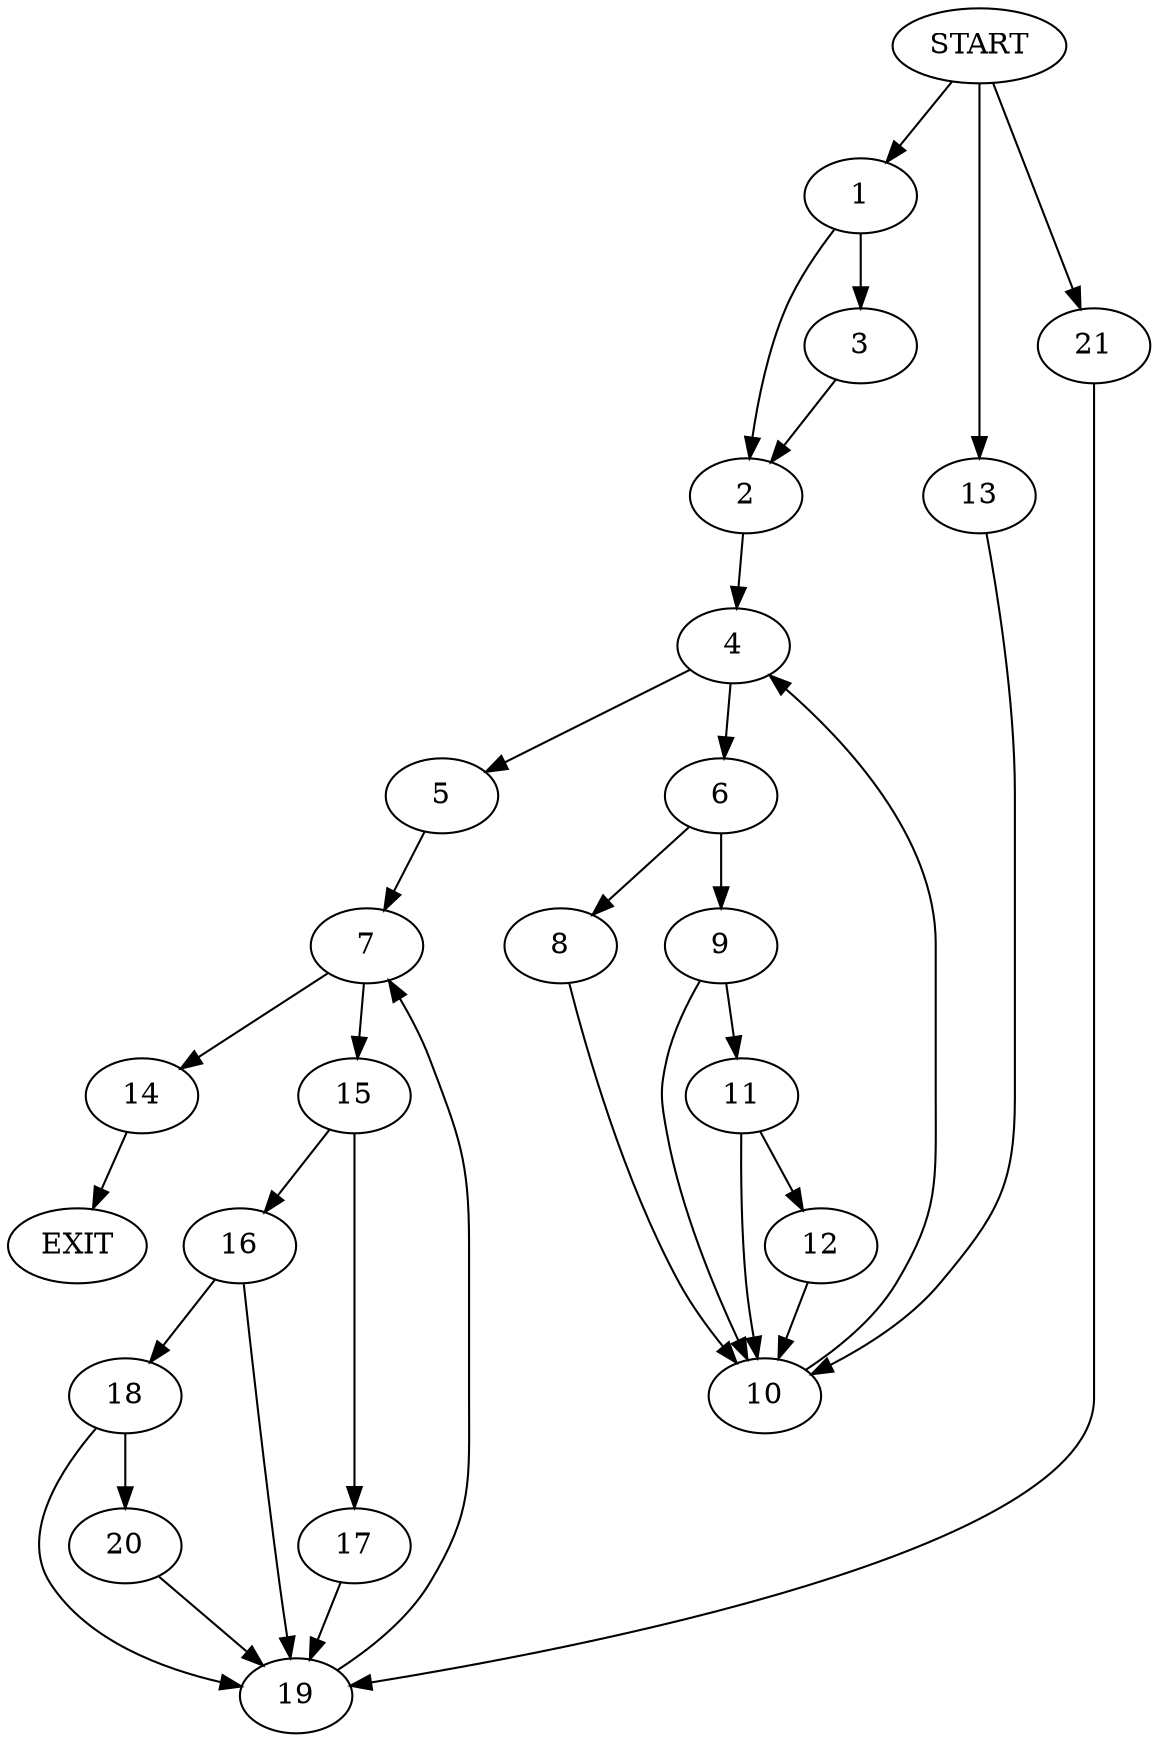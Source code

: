 digraph {
0 [label="START"]
22 [label="EXIT"]
0 -> 1
1 -> 2
1 -> 3
3 -> 2
2 -> 4
4 -> 5
4 -> 6
5 -> 7
6 -> 8
6 -> 9
8 -> 10
9 -> 11
9 -> 10
10 -> 4
11 -> 12
11 -> 10
12 -> 10
0 -> 13
13 -> 10
7 -> 14
7 -> 15
14 -> 22
15 -> 16
15 -> 17
16 -> 18
16 -> 19
17 -> 19
19 -> 7
18 -> 19
18 -> 20
20 -> 19
0 -> 21
21 -> 19
}
